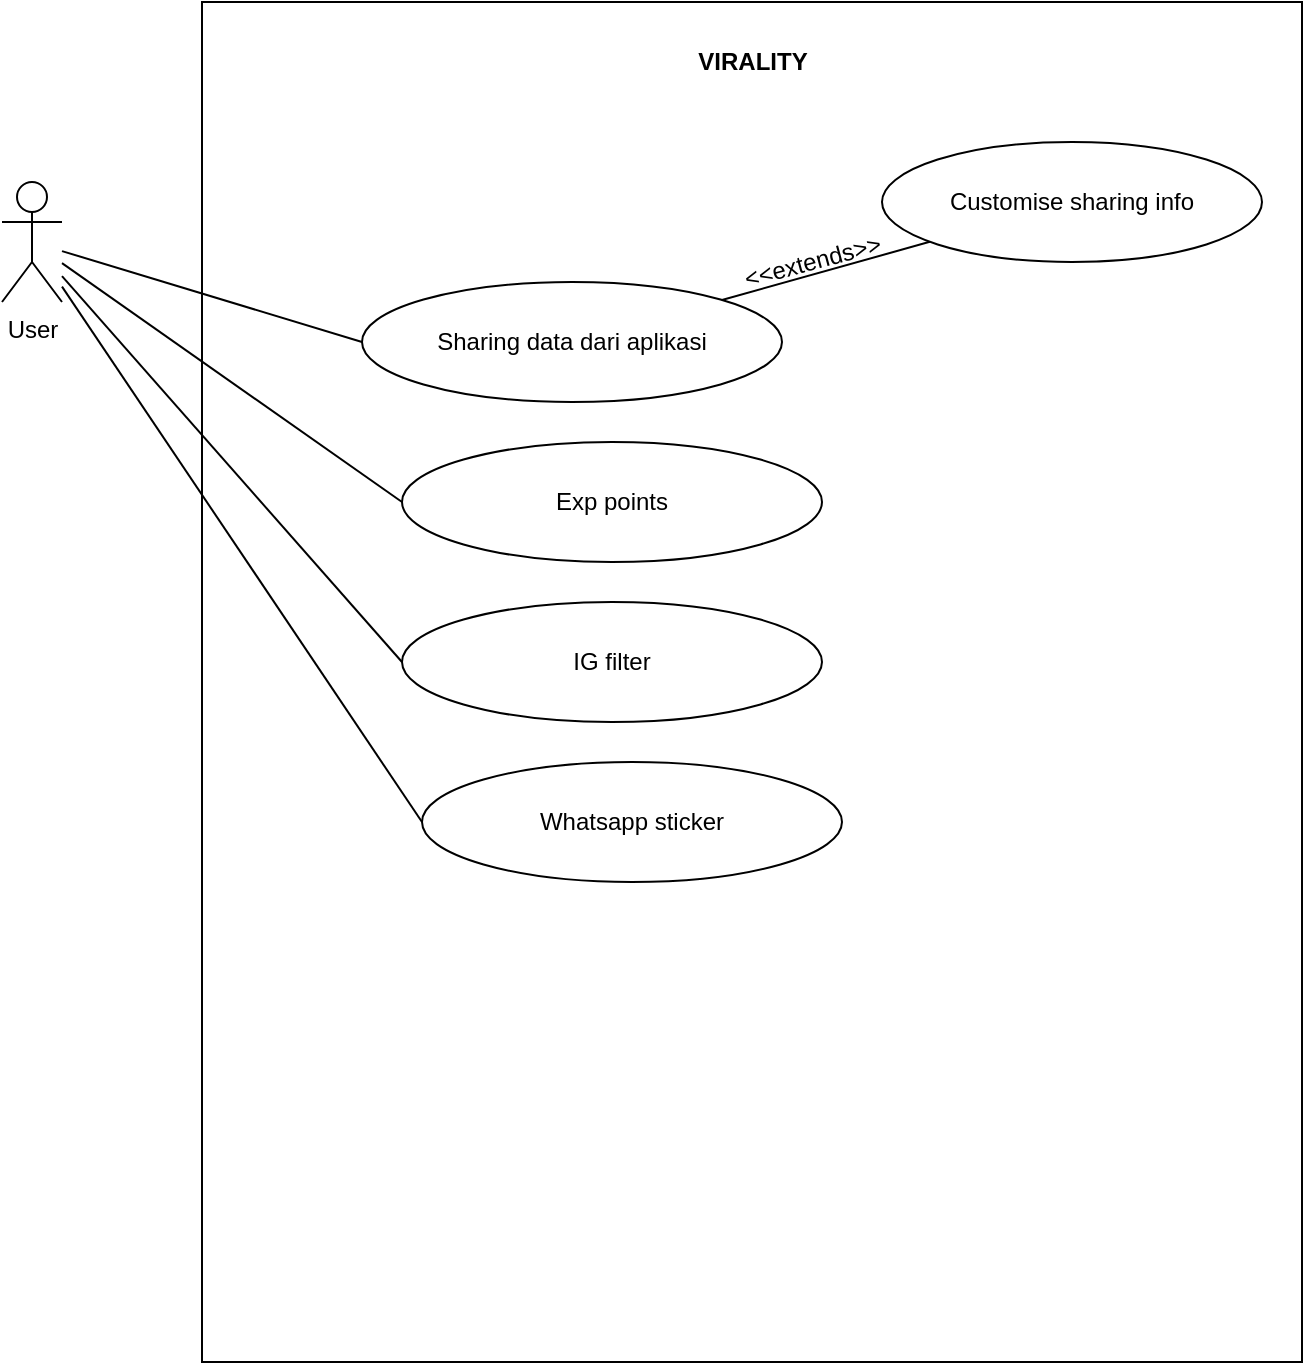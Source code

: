 <mxfile version="12.9.5" type="github">
  <diagram id="SnmHH2Q27aT16bSliVqN" name="Page-1">
    <mxGraphModel dx="900" dy="623" grid="1" gridSize="10" guides="1" tooltips="1" connect="1" arrows="1" fold="1" page="1" pageScale="1" pageWidth="850" pageHeight="1100" math="0" shadow="0">
      <root>
        <mxCell id="0" />
        <mxCell id="1" parent="0" />
        <mxCell id="NngGjCqE5jx-abHb4Hr3-1" value="" style="rounded=0;whiteSpace=wrap;html=1;" vertex="1" parent="1">
          <mxGeometry x="150" y="140" width="550" height="680" as="geometry" />
        </mxCell>
        <mxCell id="NngGjCqE5jx-abHb4Hr3-11" style="edgeStyle=none;rounded=0;orthogonalLoop=1;jettySize=auto;html=1;entryX=0;entryY=0.5;entryDx=0;entryDy=0;endArrow=none;endFill=0;" edge="1" parent="1" source="NngGjCqE5jx-abHb4Hr3-2" target="NngGjCqE5jx-abHb4Hr3-4">
          <mxGeometry relative="1" as="geometry" />
        </mxCell>
        <mxCell id="NngGjCqE5jx-abHb4Hr3-12" style="edgeStyle=none;rounded=0;orthogonalLoop=1;jettySize=auto;html=1;entryX=0;entryY=0.5;entryDx=0;entryDy=0;endArrow=none;endFill=0;" edge="1" parent="1" source="NngGjCqE5jx-abHb4Hr3-2" target="NngGjCqE5jx-abHb4Hr3-8">
          <mxGeometry relative="1" as="geometry" />
        </mxCell>
        <mxCell id="NngGjCqE5jx-abHb4Hr3-13" style="edgeStyle=none;rounded=0;orthogonalLoop=1;jettySize=auto;html=1;entryX=0;entryY=0.5;entryDx=0;entryDy=0;endArrow=none;endFill=0;" edge="1" parent="1" source="NngGjCqE5jx-abHb4Hr3-2" target="NngGjCqE5jx-abHb4Hr3-9">
          <mxGeometry relative="1" as="geometry" />
        </mxCell>
        <mxCell id="NngGjCqE5jx-abHb4Hr3-14" style="edgeStyle=none;rounded=0;orthogonalLoop=1;jettySize=auto;html=1;entryX=0;entryY=0.5;entryDx=0;entryDy=0;endArrow=none;endFill=0;" edge="1" parent="1" source="NngGjCqE5jx-abHb4Hr3-2" target="NngGjCqE5jx-abHb4Hr3-10">
          <mxGeometry relative="1" as="geometry" />
        </mxCell>
        <mxCell id="NngGjCqE5jx-abHb4Hr3-2" value="User" style="shape=umlActor;verticalLabelPosition=bottom;labelBackgroundColor=#ffffff;verticalAlign=top;html=1;outlineConnect=0;" vertex="1" parent="1">
          <mxGeometry x="50" y="230" width="30" height="60" as="geometry" />
        </mxCell>
        <mxCell id="NngGjCqE5jx-abHb4Hr3-6" style="rounded=0;orthogonalLoop=1;jettySize=auto;html=1;endArrow=none;endFill=0;" edge="1" parent="1" source="NngGjCqE5jx-abHb4Hr3-4" target="NngGjCqE5jx-abHb4Hr3-5">
          <mxGeometry relative="1" as="geometry" />
        </mxCell>
        <mxCell id="NngGjCqE5jx-abHb4Hr3-4" value="Sharing data dari aplikasi" style="ellipse;whiteSpace=wrap;html=1;" vertex="1" parent="1">
          <mxGeometry x="230" y="280" width="210" height="60" as="geometry" />
        </mxCell>
        <mxCell id="NngGjCqE5jx-abHb4Hr3-5" value="Customise sharing info" style="ellipse;whiteSpace=wrap;html=1;" vertex="1" parent="1">
          <mxGeometry x="490" y="210" width="190" height="60" as="geometry" />
        </mxCell>
        <mxCell id="NngGjCqE5jx-abHb4Hr3-7" value="&amp;lt;&amp;lt;extends&amp;gt;&amp;gt;" style="text;html=1;align=center;verticalAlign=middle;resizable=0;points=[];autosize=1;rotation=-15;" vertex="1" parent="1">
          <mxGeometry x="410" y="260" width="90" height="20" as="geometry" />
        </mxCell>
        <mxCell id="NngGjCqE5jx-abHb4Hr3-8" value="Exp points" style="ellipse;whiteSpace=wrap;html=1;" vertex="1" parent="1">
          <mxGeometry x="250" y="360" width="210" height="60" as="geometry" />
        </mxCell>
        <mxCell id="NngGjCqE5jx-abHb4Hr3-9" value="IG filter" style="ellipse;whiteSpace=wrap;html=1;" vertex="1" parent="1">
          <mxGeometry x="250" y="440" width="210" height="60" as="geometry" />
        </mxCell>
        <mxCell id="NngGjCqE5jx-abHb4Hr3-10" value="Whatsapp sticker" style="ellipse;whiteSpace=wrap;html=1;" vertex="1" parent="1">
          <mxGeometry x="260" y="520" width="210" height="60" as="geometry" />
        </mxCell>
        <mxCell id="NngGjCqE5jx-abHb4Hr3-15" value="&lt;b&gt;VIRALITY&lt;/b&gt;" style="text;html=1;align=center;verticalAlign=middle;resizable=0;points=[];autosize=1;" vertex="1" parent="1">
          <mxGeometry x="390" y="160" width="70" height="20" as="geometry" />
        </mxCell>
      </root>
    </mxGraphModel>
  </diagram>
</mxfile>
